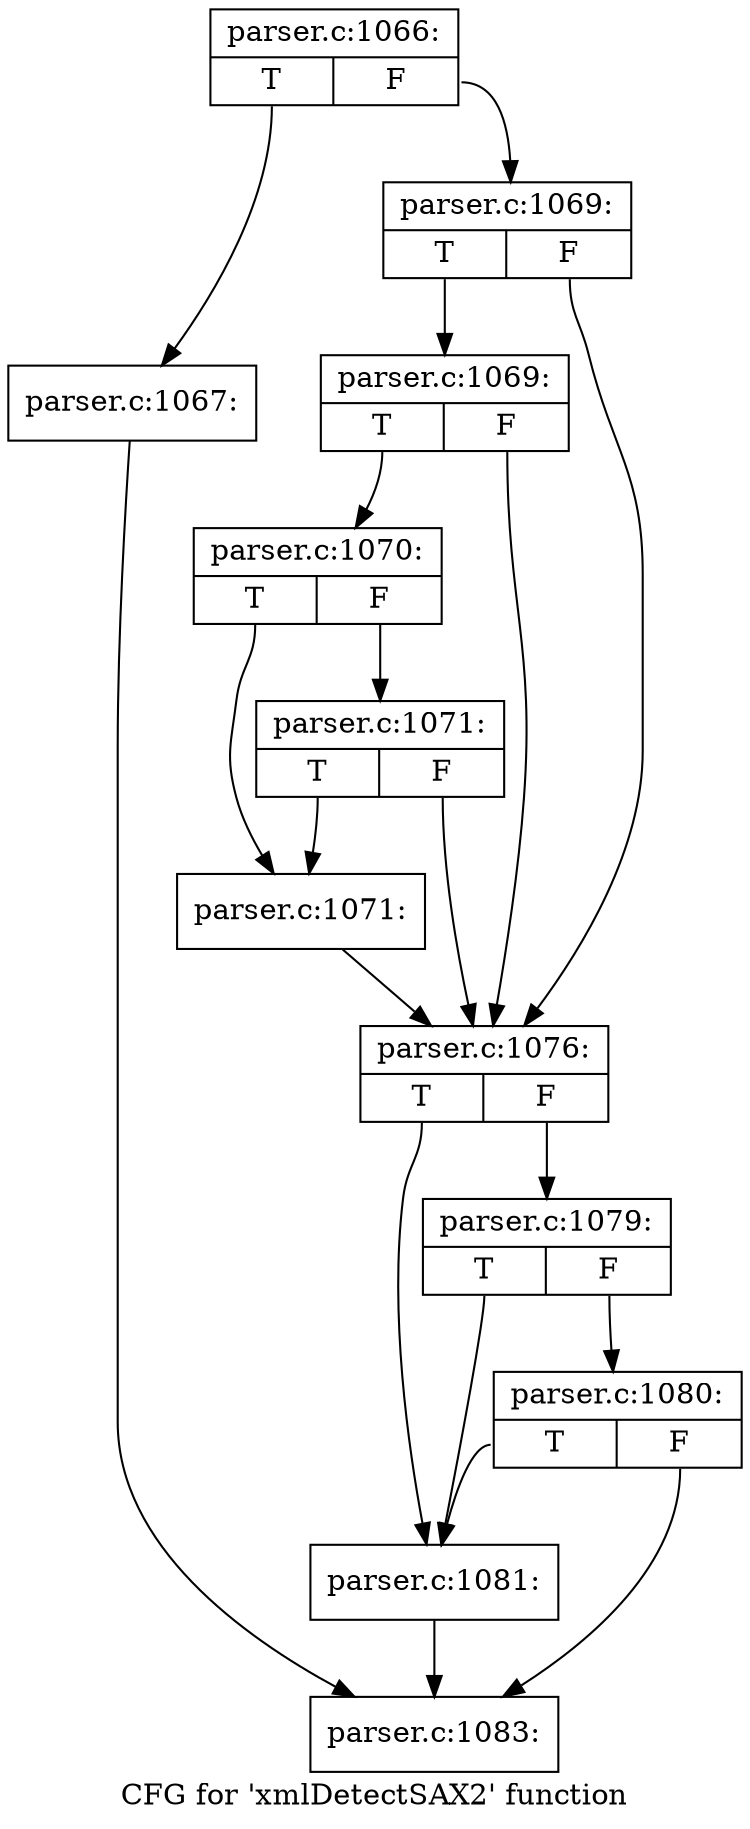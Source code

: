 digraph "CFG for 'xmlDetectSAX2' function" {
	label="CFG for 'xmlDetectSAX2' function";

	Node0x55d73c0af120 [shape=record,label="{parser.c:1066:|{<s0>T|<s1>F}}"];
	Node0x55d73c0af120:s0 -> Node0x55d73c0b05f0;
	Node0x55d73c0af120:s1 -> Node0x55d73c0b0640;
	Node0x55d73c0b05f0 [shape=record,label="{parser.c:1067:}"];
	Node0x55d73c0b05f0 -> Node0x55d73c0b3850;
	Node0x55d73c0b0640 [shape=record,label="{parser.c:1069:|{<s0>T|<s1>F}}"];
	Node0x55d73c0b0640:s0 -> Node0x55d73c0b1530;
	Node0x55d73c0b0640:s1 -> Node0x55d73c0b1460;
	Node0x55d73c0b1530 [shape=record,label="{parser.c:1069:|{<s0>T|<s1>F}}"];
	Node0x55d73c0b1530:s0 -> Node0x55d73c0b14b0;
	Node0x55d73c0b1530:s1 -> Node0x55d73c0b1460;
	Node0x55d73c0b14b0 [shape=record,label="{parser.c:1070:|{<s0>T|<s1>F}}"];
	Node0x55d73c0b14b0:s0 -> Node0x55d73c0b1410;
	Node0x55d73c0b14b0:s1 -> Node0x55d73c0b1b90;
	Node0x55d73c0b1b90 [shape=record,label="{parser.c:1071:|{<s0>T|<s1>F}}"];
	Node0x55d73c0b1b90:s0 -> Node0x55d73c0b1410;
	Node0x55d73c0b1b90:s1 -> Node0x55d73c0b1460;
	Node0x55d73c0b1410 [shape=record,label="{parser.c:1071:}"];
	Node0x55d73c0b1410 -> Node0x55d73c0b1460;
	Node0x55d73c0b1460 [shape=record,label="{parser.c:1076:|{<s0>T|<s1>F}}"];
	Node0x55d73c0b1460:s0 -> Node0x55d73c0b3800;
	Node0x55d73c0b1460:s1 -> Node0x55d73c0b3920;
	Node0x55d73c0b3920 [shape=record,label="{parser.c:1079:|{<s0>T|<s1>F}}"];
	Node0x55d73c0b3920:s0 -> Node0x55d73c0b3800;
	Node0x55d73c0b3920:s1 -> Node0x55d73c0b38a0;
	Node0x55d73c0b38a0 [shape=record,label="{parser.c:1080:|{<s0>T|<s1>F}}"];
	Node0x55d73c0b38a0:s0 -> Node0x55d73c0b3800;
	Node0x55d73c0b38a0:s1 -> Node0x55d73c0b3850;
	Node0x55d73c0b3800 [shape=record,label="{parser.c:1081:}"];
	Node0x55d73c0b3800 -> Node0x55d73c0b3850;
	Node0x55d73c0b3850 [shape=record,label="{parser.c:1083:}"];
}
